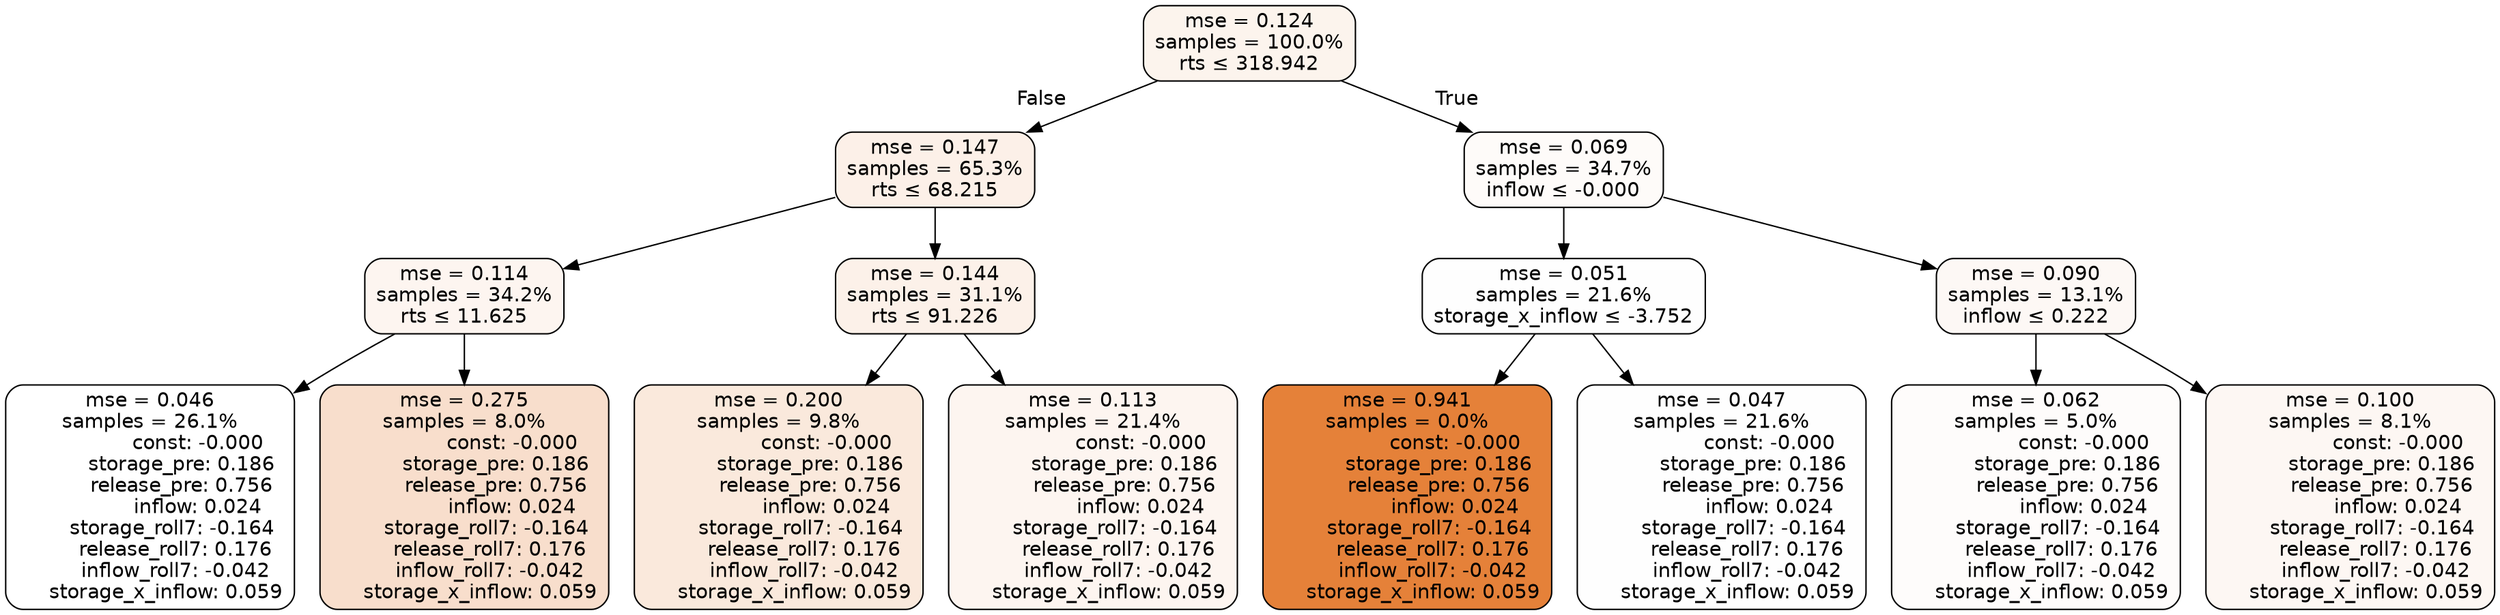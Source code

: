 digraph tree {
node [shape=rectangle, style="filled, rounded", color="black", fontname=helvetica] ;
edge [fontname=helvetica] ;
	"0" [label="mse = 0.124
samples = 100.0%
rts &le; 318.942", fillcolor="#fcf4ed"]
	"1" [label="mse = 0.147
samples = 65.3%
rts &le; 68.215", fillcolor="#fcf0e8"]
	"2" [label="mse = 0.114
samples = 34.2%
rts &le; 11.625", fillcolor="#fdf5f0"]
	"3" [label="mse = 0.046
samples = 26.1%
               const: -0.000
          storage_pre: 0.186
          release_pre: 0.756
               inflow: 0.024
       storage_roll7: -0.164
        release_roll7: 0.176
        inflow_roll7: -0.042
     storage_x_inflow: 0.059", fillcolor="#ffffff"]
	"4" [label="mse = 0.275
samples = 8.0%
               const: -0.000
          storage_pre: 0.186
          release_pre: 0.756
               inflow: 0.024
       storage_roll7: -0.164
        release_roll7: 0.176
        inflow_roll7: -0.042
     storage_x_inflow: 0.059", fillcolor="#f8decc"]
	"5" [label="mse = 0.144
samples = 31.1%
rts &le; 91.226", fillcolor="#fcf1e9"]
	"6" [label="mse = 0.200
samples = 9.8%
               const: -0.000
          storage_pre: 0.186
          release_pre: 0.756
               inflow: 0.024
       storage_roll7: -0.164
        release_roll7: 0.176
        inflow_roll7: -0.042
     storage_x_inflow: 0.059", fillcolor="#fae9dc"]
	"7" [label="mse = 0.113
samples = 21.4%
               const: -0.000
          storage_pre: 0.186
          release_pre: 0.756
               inflow: 0.024
       storage_roll7: -0.164
        release_roll7: 0.176
        inflow_roll7: -0.042
     storage_x_inflow: 0.059", fillcolor="#fdf5f0"]
	"8" [label="mse = 0.069
samples = 34.7%
inflow &le; -0.000", fillcolor="#fefbf9"]
	"9" [label="mse = 0.051
samples = 21.6%
storage_x_inflow &le; -3.752", fillcolor="#fefefe"]
	"10" [label="mse = 0.941
samples = 0.0%
               const: -0.000
          storage_pre: 0.186
          release_pre: 0.756
               inflow: 0.024
       storage_roll7: -0.164
        release_roll7: 0.176
        inflow_roll7: -0.042
     storage_x_inflow: 0.059", fillcolor="#e58139"]
	"11" [label="mse = 0.047
samples = 21.6%
               const: -0.000
          storage_pre: 0.186
          release_pre: 0.756
               inflow: 0.024
       storage_roll7: -0.164
        release_roll7: 0.176
        inflow_roll7: -0.042
     storage_x_inflow: 0.059", fillcolor="#fefefe"]
	"12" [label="mse = 0.090
samples = 13.1%
inflow &le; 0.222", fillcolor="#fdf8f5"]
	"13" [label="mse = 0.062
samples = 5.0%
               const: -0.000
          storage_pre: 0.186
          release_pre: 0.756
               inflow: 0.024
       storage_roll7: -0.164
        release_roll7: 0.176
        inflow_roll7: -0.042
     storage_x_inflow: 0.059", fillcolor="#fefcfb"]
	"14" [label="mse = 0.100
samples = 8.1%
               const: -0.000
          storage_pre: 0.186
          release_pre: 0.756
               inflow: 0.024
       storage_roll7: -0.164
        release_roll7: 0.176
        inflow_roll7: -0.042
     storage_x_inflow: 0.059", fillcolor="#fdf7f3"]

	"0" -> "1" [labeldistance=2.5, labelangle=45, headlabel="False"]
	"1" -> "2"
	"2" -> "3"
	"2" -> "4"
	"1" -> "5"
	"5" -> "6"
	"5" -> "7"
	"0" -> "8" [labeldistance=2.5, labelangle=-45, headlabel="True"]
	"8" -> "9"
	"9" -> "10"
	"9" -> "11"
	"8" -> "12"
	"12" -> "13"
	"12" -> "14"
}